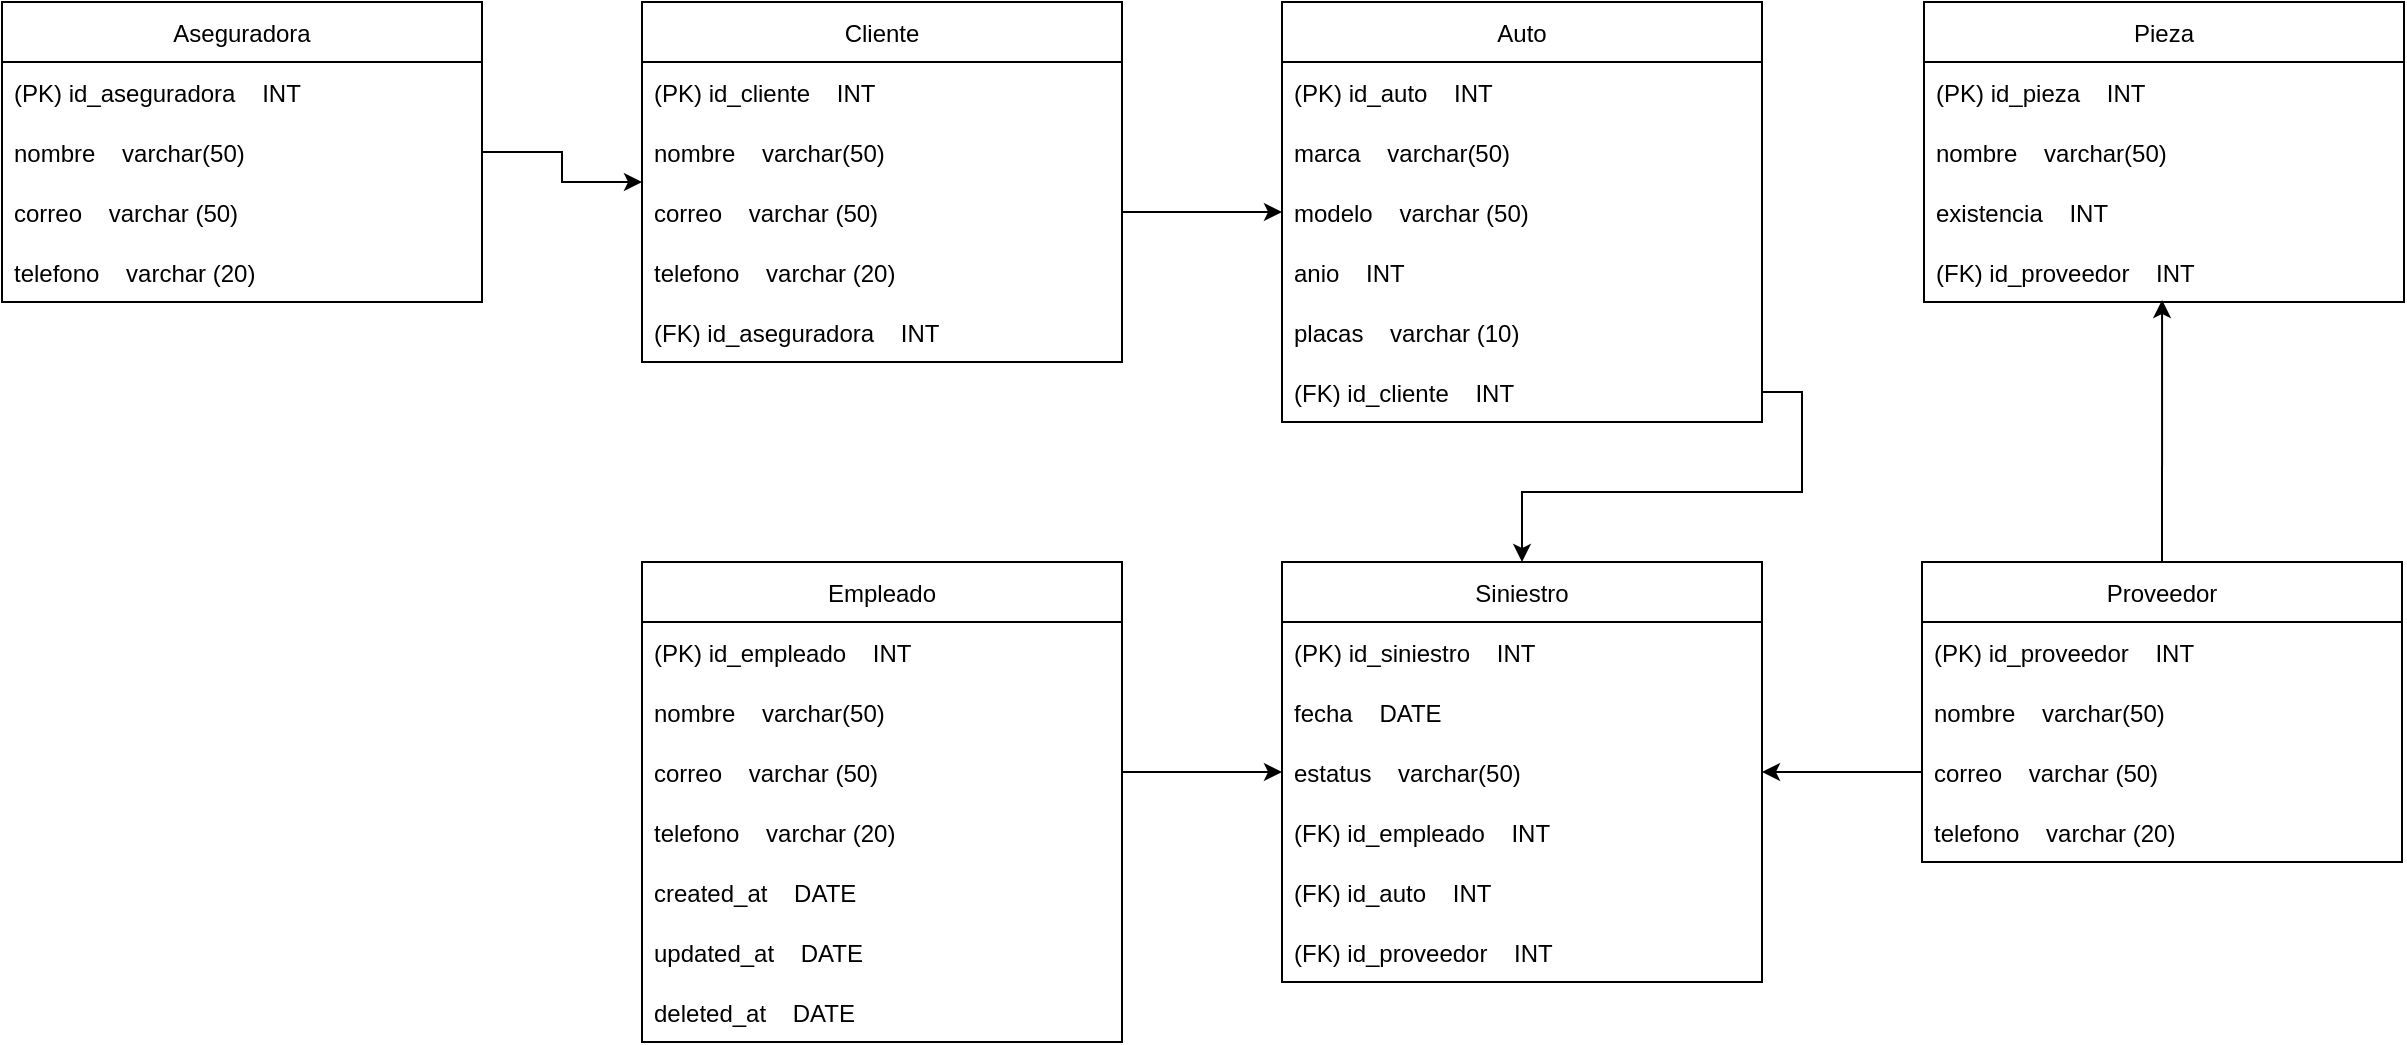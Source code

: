 <mxfile version="20.5.1" type="device"><diagram id="uyViCE8_lPz6iSFSLmUp" name="Página-1"><mxGraphModel dx="1422" dy="762" grid="0" gridSize="10" guides="1" tooltips="1" connect="1" arrows="1" fold="1" page="0" pageScale="1" pageWidth="827" pageHeight="1169" math="0" shadow="0"><root><mxCell id="0"/><mxCell id="1" parent="0"/><mxCell id="sXIxzcBI6a9Gyqna2WsU-1" value="Aseguradora" style="swimlane;fontStyle=0;childLayout=stackLayout;horizontal=1;startSize=30;horizontalStack=0;resizeParent=1;resizeParentMax=0;resizeLast=0;collapsible=1;marginBottom=0;" vertex="1" parent="1"><mxGeometry x="40" y="80" width="240" height="150" as="geometry"/></mxCell><mxCell id="sXIxzcBI6a9Gyqna2WsU-2" value="(PK) id_aseguradora    INT" style="text;strokeColor=none;fillColor=none;align=left;verticalAlign=middle;spacingLeft=4;spacingRight=4;overflow=hidden;points=[[0,0.5],[1,0.5]];portConstraint=eastwest;rotatable=0;" vertex="1" parent="sXIxzcBI6a9Gyqna2WsU-1"><mxGeometry y="30" width="240" height="30" as="geometry"/></mxCell><mxCell id="sXIxzcBI6a9Gyqna2WsU-3" value="nombre    varchar(50)" style="text;strokeColor=none;fillColor=none;align=left;verticalAlign=middle;spacingLeft=4;spacingRight=4;overflow=hidden;points=[[0,0.5],[1,0.5]];portConstraint=eastwest;rotatable=0;" vertex="1" parent="sXIxzcBI6a9Gyqna2WsU-1"><mxGeometry y="60" width="240" height="30" as="geometry"/></mxCell><mxCell id="sXIxzcBI6a9Gyqna2WsU-4" value="correo    varchar (50)" style="text;strokeColor=none;fillColor=none;align=left;verticalAlign=middle;spacingLeft=4;spacingRight=4;overflow=hidden;points=[[0,0.5],[1,0.5]];portConstraint=eastwest;rotatable=0;" vertex="1" parent="sXIxzcBI6a9Gyqna2WsU-1"><mxGeometry y="90" width="240" height="30" as="geometry"/></mxCell><mxCell id="sXIxzcBI6a9Gyqna2WsU-11" value="telefono    varchar (20)" style="text;strokeColor=none;fillColor=none;align=left;verticalAlign=middle;spacingLeft=4;spacingRight=4;overflow=hidden;points=[[0,0.5],[1,0.5]];portConstraint=eastwest;rotatable=0;" vertex="1" parent="sXIxzcBI6a9Gyqna2WsU-1"><mxGeometry y="120" width="240" height="30" as="geometry"/></mxCell><mxCell id="sXIxzcBI6a9Gyqna2WsU-12" value="Cliente" style="swimlane;fontStyle=0;childLayout=stackLayout;horizontal=1;startSize=30;horizontalStack=0;resizeParent=1;resizeParentMax=0;resizeLast=0;collapsible=1;marginBottom=0;" vertex="1" parent="1"><mxGeometry x="360" y="80" width="240" height="180" as="geometry"/></mxCell><mxCell id="sXIxzcBI6a9Gyqna2WsU-13" value="(PK) id_cliente    INT" style="text;strokeColor=none;fillColor=none;align=left;verticalAlign=middle;spacingLeft=4;spacingRight=4;overflow=hidden;points=[[0,0.5],[1,0.5]];portConstraint=eastwest;rotatable=0;" vertex="1" parent="sXIxzcBI6a9Gyqna2WsU-12"><mxGeometry y="30" width="240" height="30" as="geometry"/></mxCell><mxCell id="sXIxzcBI6a9Gyqna2WsU-14" value="nombre    varchar(50)" style="text;strokeColor=none;fillColor=none;align=left;verticalAlign=middle;spacingLeft=4;spacingRight=4;overflow=hidden;points=[[0,0.5],[1,0.5]];portConstraint=eastwest;rotatable=0;" vertex="1" parent="sXIxzcBI6a9Gyqna2WsU-12"><mxGeometry y="60" width="240" height="30" as="geometry"/></mxCell><mxCell id="sXIxzcBI6a9Gyqna2WsU-15" value="correo    varchar (50)" style="text;strokeColor=none;fillColor=none;align=left;verticalAlign=middle;spacingLeft=4;spacingRight=4;overflow=hidden;points=[[0,0.5],[1,0.5]];portConstraint=eastwest;rotatable=0;" vertex="1" parent="sXIxzcBI6a9Gyqna2WsU-12"><mxGeometry y="90" width="240" height="30" as="geometry"/></mxCell><mxCell id="sXIxzcBI6a9Gyqna2WsU-16" value="telefono    varchar (20)" style="text;strokeColor=none;fillColor=none;align=left;verticalAlign=middle;spacingLeft=4;spacingRight=4;overflow=hidden;points=[[0,0.5],[1,0.5]];portConstraint=eastwest;rotatable=0;" vertex="1" parent="sXIxzcBI6a9Gyqna2WsU-12"><mxGeometry y="120" width="240" height="30" as="geometry"/></mxCell><mxCell id="sXIxzcBI6a9Gyqna2WsU-42" value="(FK) id_aseguradora    INT" style="text;strokeColor=none;fillColor=none;align=left;verticalAlign=middle;spacingLeft=4;spacingRight=4;overflow=hidden;points=[[0,0.5],[1,0.5]];portConstraint=eastwest;rotatable=0;" vertex="1" parent="sXIxzcBI6a9Gyqna2WsU-12"><mxGeometry y="150" width="240" height="30" as="geometry"/></mxCell><mxCell id="sXIxzcBI6a9Gyqna2WsU-17" value="Siniestro" style="swimlane;fontStyle=0;childLayout=stackLayout;horizontal=1;startSize=30;horizontalStack=0;resizeParent=1;resizeParentMax=0;resizeLast=0;collapsible=1;marginBottom=0;" vertex="1" parent="1"><mxGeometry x="680" y="360" width="240" height="210" as="geometry"/></mxCell><mxCell id="sXIxzcBI6a9Gyqna2WsU-18" value="(PK) id_siniestro    INT" style="text;strokeColor=none;fillColor=none;align=left;verticalAlign=middle;spacingLeft=4;spacingRight=4;overflow=hidden;points=[[0,0.5],[1,0.5]];portConstraint=eastwest;rotatable=0;" vertex="1" parent="sXIxzcBI6a9Gyqna2WsU-17"><mxGeometry y="30" width="240" height="30" as="geometry"/></mxCell><mxCell id="sXIxzcBI6a9Gyqna2WsU-19" value="fecha    DATE" style="text;strokeColor=none;fillColor=none;align=left;verticalAlign=middle;spacingLeft=4;spacingRight=4;overflow=hidden;points=[[0,0.5],[1,0.5]];portConstraint=eastwest;rotatable=0;" vertex="1" parent="sXIxzcBI6a9Gyqna2WsU-17"><mxGeometry y="60" width="240" height="30" as="geometry"/></mxCell><mxCell id="sXIxzcBI6a9Gyqna2WsU-20" value="estatus    varchar(50)" style="text;strokeColor=none;fillColor=none;align=left;verticalAlign=middle;spacingLeft=4;spacingRight=4;overflow=hidden;points=[[0,0.5],[1,0.5]];portConstraint=eastwest;rotatable=0;" vertex="1" parent="sXIxzcBI6a9Gyqna2WsU-17"><mxGeometry y="90" width="240" height="30" as="geometry"/></mxCell><mxCell id="sXIxzcBI6a9Gyqna2WsU-21" value="(FK) id_empleado    INT" style="text;strokeColor=none;fillColor=none;align=left;verticalAlign=middle;spacingLeft=4;spacingRight=4;overflow=hidden;points=[[0,0.5],[1,0.5]];portConstraint=eastwest;rotatable=0;" vertex="1" parent="sXIxzcBI6a9Gyqna2WsU-17"><mxGeometry y="120" width="240" height="30" as="geometry"/></mxCell><mxCell id="sXIxzcBI6a9Gyqna2WsU-53" value="(FK) id_auto    INT" style="text;strokeColor=none;fillColor=none;align=left;verticalAlign=middle;spacingLeft=4;spacingRight=4;overflow=hidden;points=[[0,0.5],[1,0.5]];portConstraint=eastwest;rotatable=0;" vertex="1" parent="sXIxzcBI6a9Gyqna2WsU-17"><mxGeometry y="150" width="240" height="30" as="geometry"/></mxCell><mxCell id="sXIxzcBI6a9Gyqna2WsU-54" value="(FK) id_proveedor    INT" style="text;strokeColor=none;fillColor=none;align=left;verticalAlign=middle;spacingLeft=4;spacingRight=4;overflow=hidden;points=[[0,0.5],[1,0.5]];portConstraint=eastwest;rotatable=0;" vertex="1" parent="sXIxzcBI6a9Gyqna2WsU-17"><mxGeometry y="180" width="240" height="30" as="geometry"/></mxCell><mxCell id="sXIxzcBI6a9Gyqna2WsU-60" style="edgeStyle=orthogonalEdgeStyle;rounded=0;orthogonalLoop=1;jettySize=auto;html=1;exitX=0.5;exitY=0;exitDx=0;exitDy=0;entryX=0.496;entryY=0.967;entryDx=0;entryDy=0;entryPerimeter=0;" edge="1" parent="1" source="sXIxzcBI6a9Gyqna2WsU-22" target="sXIxzcBI6a9Gyqna2WsU-36"><mxGeometry relative="1" as="geometry"/></mxCell><mxCell id="sXIxzcBI6a9Gyqna2WsU-22" value="Proveedor" style="swimlane;fontStyle=0;childLayout=stackLayout;horizontal=1;startSize=30;horizontalStack=0;resizeParent=1;resizeParentMax=0;resizeLast=0;collapsible=1;marginBottom=0;" vertex="1" parent="1"><mxGeometry x="1000" y="360" width="240" height="150" as="geometry"/></mxCell><mxCell id="sXIxzcBI6a9Gyqna2WsU-23" value="(PK) id_proveedor    INT" style="text;strokeColor=none;fillColor=none;align=left;verticalAlign=middle;spacingLeft=4;spacingRight=4;overflow=hidden;points=[[0,0.5],[1,0.5]];portConstraint=eastwest;rotatable=0;" vertex="1" parent="sXIxzcBI6a9Gyqna2WsU-22"><mxGeometry y="30" width="240" height="30" as="geometry"/></mxCell><mxCell id="sXIxzcBI6a9Gyqna2WsU-24" value="nombre    varchar(50)" style="text;strokeColor=none;fillColor=none;align=left;verticalAlign=middle;spacingLeft=4;spacingRight=4;overflow=hidden;points=[[0,0.5],[1,0.5]];portConstraint=eastwest;rotatable=0;" vertex="1" parent="sXIxzcBI6a9Gyqna2WsU-22"><mxGeometry y="60" width="240" height="30" as="geometry"/></mxCell><mxCell id="sXIxzcBI6a9Gyqna2WsU-25" value="correo    varchar (50)" style="text;strokeColor=none;fillColor=none;align=left;verticalAlign=middle;spacingLeft=4;spacingRight=4;overflow=hidden;points=[[0,0.5],[1,0.5]];portConstraint=eastwest;rotatable=0;" vertex="1" parent="sXIxzcBI6a9Gyqna2WsU-22"><mxGeometry y="90" width="240" height="30" as="geometry"/></mxCell><mxCell id="sXIxzcBI6a9Gyqna2WsU-26" value="telefono    varchar (20)" style="text;strokeColor=none;fillColor=none;align=left;verticalAlign=middle;spacingLeft=4;spacingRight=4;overflow=hidden;points=[[0,0.5],[1,0.5]];portConstraint=eastwest;rotatable=0;" vertex="1" parent="sXIxzcBI6a9Gyqna2WsU-22"><mxGeometry y="120" width="240" height="30" as="geometry"/></mxCell><mxCell id="sXIxzcBI6a9Gyqna2WsU-27" value="Auto" style="swimlane;fontStyle=0;childLayout=stackLayout;horizontal=1;startSize=30;horizontalStack=0;resizeParent=1;resizeParentMax=0;resizeLast=0;collapsible=1;marginBottom=0;" vertex="1" parent="1"><mxGeometry x="680" y="80" width="240" height="210" as="geometry"/></mxCell><mxCell id="sXIxzcBI6a9Gyqna2WsU-28" value="(PK) id_auto    INT" style="text;strokeColor=none;fillColor=none;align=left;verticalAlign=middle;spacingLeft=4;spacingRight=4;overflow=hidden;points=[[0,0.5],[1,0.5]];portConstraint=eastwest;rotatable=0;" vertex="1" parent="sXIxzcBI6a9Gyqna2WsU-27"><mxGeometry y="30" width="240" height="30" as="geometry"/></mxCell><mxCell id="sXIxzcBI6a9Gyqna2WsU-29" value="marca    varchar(50)" style="text;strokeColor=none;fillColor=none;align=left;verticalAlign=middle;spacingLeft=4;spacingRight=4;overflow=hidden;points=[[0,0.5],[1,0.5]];portConstraint=eastwest;rotatable=0;" vertex="1" parent="sXIxzcBI6a9Gyqna2WsU-27"><mxGeometry y="60" width="240" height="30" as="geometry"/></mxCell><mxCell id="sXIxzcBI6a9Gyqna2WsU-30" value="modelo    varchar (50)" style="text;strokeColor=none;fillColor=none;align=left;verticalAlign=middle;spacingLeft=4;spacingRight=4;overflow=hidden;points=[[0,0.5],[1,0.5]];portConstraint=eastwest;rotatable=0;" vertex="1" parent="sXIxzcBI6a9Gyqna2WsU-27"><mxGeometry y="90" width="240" height="30" as="geometry"/></mxCell><mxCell id="sXIxzcBI6a9Gyqna2WsU-44" value="anio    INT" style="text;strokeColor=none;fillColor=none;align=left;verticalAlign=middle;spacingLeft=4;spacingRight=4;overflow=hidden;points=[[0,0.5],[1,0.5]];portConstraint=eastwest;rotatable=0;" vertex="1" parent="sXIxzcBI6a9Gyqna2WsU-27"><mxGeometry y="120" width="240" height="30" as="geometry"/></mxCell><mxCell id="sXIxzcBI6a9Gyqna2WsU-31" value="placas    varchar (10)" style="text;strokeColor=none;fillColor=none;align=left;verticalAlign=middle;spacingLeft=4;spacingRight=4;overflow=hidden;points=[[0,0.5],[1,0.5]];portConstraint=eastwest;rotatable=0;" vertex="1" parent="sXIxzcBI6a9Gyqna2WsU-27"><mxGeometry y="150" width="240" height="30" as="geometry"/></mxCell><mxCell id="sXIxzcBI6a9Gyqna2WsU-45" value="(FK) id_cliente    INT" style="text;strokeColor=none;fillColor=none;align=left;verticalAlign=middle;spacingLeft=4;spacingRight=4;overflow=hidden;points=[[0,0.5],[1,0.5]];portConstraint=eastwest;rotatable=0;" vertex="1" parent="sXIxzcBI6a9Gyqna2WsU-27"><mxGeometry y="180" width="240" height="30" as="geometry"/></mxCell><mxCell id="sXIxzcBI6a9Gyqna2WsU-32" value="Pieza" style="swimlane;fontStyle=0;childLayout=stackLayout;horizontal=1;startSize=30;horizontalStack=0;resizeParent=1;resizeParentMax=0;resizeLast=0;collapsible=1;marginBottom=0;" vertex="1" parent="1"><mxGeometry x="1001" y="80" width="240" height="150" as="geometry"/></mxCell><mxCell id="sXIxzcBI6a9Gyqna2WsU-33" value="(PK) id_pieza    INT" style="text;strokeColor=none;fillColor=none;align=left;verticalAlign=middle;spacingLeft=4;spacingRight=4;overflow=hidden;points=[[0,0.5],[1,0.5]];portConstraint=eastwest;rotatable=0;" vertex="1" parent="sXIxzcBI6a9Gyqna2WsU-32"><mxGeometry y="30" width="240" height="30" as="geometry"/></mxCell><mxCell id="sXIxzcBI6a9Gyqna2WsU-34" value="nombre    varchar(50)" style="text;strokeColor=none;fillColor=none;align=left;verticalAlign=middle;spacingLeft=4;spacingRight=4;overflow=hidden;points=[[0,0.5],[1,0.5]];portConstraint=eastwest;rotatable=0;" vertex="1" parent="sXIxzcBI6a9Gyqna2WsU-32"><mxGeometry y="60" width="240" height="30" as="geometry"/></mxCell><mxCell id="sXIxzcBI6a9Gyqna2WsU-35" value="existencia    INT" style="text;strokeColor=none;fillColor=none;align=left;verticalAlign=middle;spacingLeft=4;spacingRight=4;overflow=hidden;points=[[0,0.5],[1,0.5]];portConstraint=eastwest;rotatable=0;" vertex="1" parent="sXIxzcBI6a9Gyqna2WsU-32"><mxGeometry y="90" width="240" height="30" as="geometry"/></mxCell><mxCell id="sXIxzcBI6a9Gyqna2WsU-36" value="(FK) id_proveedor    INT" style="text;strokeColor=none;fillColor=none;align=left;verticalAlign=middle;spacingLeft=4;spacingRight=4;overflow=hidden;points=[[0,0.5],[1,0.5]];portConstraint=eastwest;rotatable=0;" vertex="1" parent="sXIxzcBI6a9Gyqna2WsU-32"><mxGeometry y="120" width="240" height="30" as="geometry"/></mxCell><mxCell id="sXIxzcBI6a9Gyqna2WsU-37" value="Empleado" style="swimlane;fontStyle=0;childLayout=stackLayout;horizontal=1;startSize=30;horizontalStack=0;resizeParent=1;resizeParentMax=0;resizeLast=0;collapsible=1;marginBottom=0;" vertex="1" parent="1"><mxGeometry x="360" y="360" width="240" height="240" as="geometry"/></mxCell><mxCell id="sXIxzcBI6a9Gyqna2WsU-38" value="(PK) id_empleado    INT" style="text;strokeColor=none;fillColor=none;align=left;verticalAlign=middle;spacingLeft=4;spacingRight=4;overflow=hidden;points=[[0,0.5],[1,0.5]];portConstraint=eastwest;rotatable=0;" vertex="1" parent="sXIxzcBI6a9Gyqna2WsU-37"><mxGeometry y="30" width="240" height="30" as="geometry"/></mxCell><mxCell id="sXIxzcBI6a9Gyqna2WsU-39" value="nombre    varchar(50)" style="text;strokeColor=none;fillColor=none;align=left;verticalAlign=middle;spacingLeft=4;spacingRight=4;overflow=hidden;points=[[0,0.5],[1,0.5]];portConstraint=eastwest;rotatable=0;" vertex="1" parent="sXIxzcBI6a9Gyqna2WsU-37"><mxGeometry y="60" width="240" height="30" as="geometry"/></mxCell><mxCell id="sXIxzcBI6a9Gyqna2WsU-40" value="correo    varchar (50)" style="text;strokeColor=none;fillColor=none;align=left;verticalAlign=middle;spacingLeft=4;spacingRight=4;overflow=hidden;points=[[0,0.5],[1,0.5]];portConstraint=eastwest;rotatable=0;" vertex="1" parent="sXIxzcBI6a9Gyqna2WsU-37"><mxGeometry y="90" width="240" height="30" as="geometry"/></mxCell><mxCell id="sXIxzcBI6a9Gyqna2WsU-41" value="telefono    varchar (20)" style="text;strokeColor=none;fillColor=none;align=left;verticalAlign=middle;spacingLeft=4;spacingRight=4;overflow=hidden;points=[[0,0.5],[1,0.5]];portConstraint=eastwest;rotatable=0;" vertex="1" parent="sXIxzcBI6a9Gyqna2WsU-37"><mxGeometry y="120" width="240" height="30" as="geometry"/></mxCell><mxCell id="sXIxzcBI6a9Gyqna2WsU-50" value="created_at    DATE" style="text;strokeColor=none;fillColor=none;align=left;verticalAlign=middle;spacingLeft=4;spacingRight=4;overflow=hidden;points=[[0,0.5],[1,0.5]];portConstraint=eastwest;rotatable=0;" vertex="1" parent="sXIxzcBI6a9Gyqna2WsU-37"><mxGeometry y="150" width="240" height="30" as="geometry"/></mxCell><mxCell id="sXIxzcBI6a9Gyqna2WsU-51" value="updated_at    DATE" style="text;strokeColor=none;fillColor=none;align=left;verticalAlign=middle;spacingLeft=4;spacingRight=4;overflow=hidden;points=[[0,0.5],[1,0.5]];portConstraint=eastwest;rotatable=0;" vertex="1" parent="sXIxzcBI6a9Gyqna2WsU-37"><mxGeometry y="180" width="240" height="30" as="geometry"/></mxCell><mxCell id="sXIxzcBI6a9Gyqna2WsU-52" value="deleted_at    DATE" style="text;strokeColor=none;fillColor=none;align=left;verticalAlign=middle;spacingLeft=4;spacingRight=4;overflow=hidden;points=[[0,0.5],[1,0.5]];portConstraint=eastwest;rotatable=0;" vertex="1" parent="sXIxzcBI6a9Gyqna2WsU-37"><mxGeometry y="210" width="240" height="30" as="geometry"/></mxCell><mxCell id="sXIxzcBI6a9Gyqna2WsU-43" style="edgeStyle=orthogonalEdgeStyle;rounded=0;orthogonalLoop=1;jettySize=auto;html=1;exitX=1;exitY=0.5;exitDx=0;exitDy=0;entryX=0;entryY=0.5;entryDx=0;entryDy=0;" edge="1" parent="1" source="sXIxzcBI6a9Gyqna2WsU-3" target="sXIxzcBI6a9Gyqna2WsU-12"><mxGeometry relative="1" as="geometry"/></mxCell><mxCell id="sXIxzcBI6a9Gyqna2WsU-46" style="edgeStyle=orthogonalEdgeStyle;rounded=0;orthogonalLoop=1;jettySize=auto;html=1;exitX=1;exitY=0.5;exitDx=0;exitDy=0;entryX=0;entryY=0.5;entryDx=0;entryDy=0;" edge="1" parent="1" source="sXIxzcBI6a9Gyqna2WsU-15" target="sXIxzcBI6a9Gyqna2WsU-30"><mxGeometry relative="1" as="geometry"/></mxCell><mxCell id="sXIxzcBI6a9Gyqna2WsU-55" style="edgeStyle=orthogonalEdgeStyle;rounded=0;orthogonalLoop=1;jettySize=auto;html=1;exitX=1;exitY=0.5;exitDx=0;exitDy=0;entryX=0;entryY=0.5;entryDx=0;entryDy=0;" edge="1" parent="1" source="sXIxzcBI6a9Gyqna2WsU-40" target="sXIxzcBI6a9Gyqna2WsU-20"><mxGeometry relative="1" as="geometry"/></mxCell><mxCell id="sXIxzcBI6a9Gyqna2WsU-56" style="edgeStyle=orthogonalEdgeStyle;rounded=0;orthogonalLoop=1;jettySize=auto;html=1;exitX=1;exitY=0.5;exitDx=0;exitDy=0;entryX=0.5;entryY=0;entryDx=0;entryDy=0;" edge="1" parent="1" source="sXIxzcBI6a9Gyqna2WsU-45" target="sXIxzcBI6a9Gyqna2WsU-17"><mxGeometry relative="1" as="geometry"/></mxCell><mxCell id="sXIxzcBI6a9Gyqna2WsU-59" style="edgeStyle=orthogonalEdgeStyle;rounded=0;orthogonalLoop=1;jettySize=auto;html=1;exitX=0;exitY=0.5;exitDx=0;exitDy=0;entryX=1;entryY=0.5;entryDx=0;entryDy=0;" edge="1" parent="1" source="sXIxzcBI6a9Gyqna2WsU-25" target="sXIxzcBI6a9Gyqna2WsU-20"><mxGeometry relative="1" as="geometry"/></mxCell></root></mxGraphModel></diagram></mxfile>